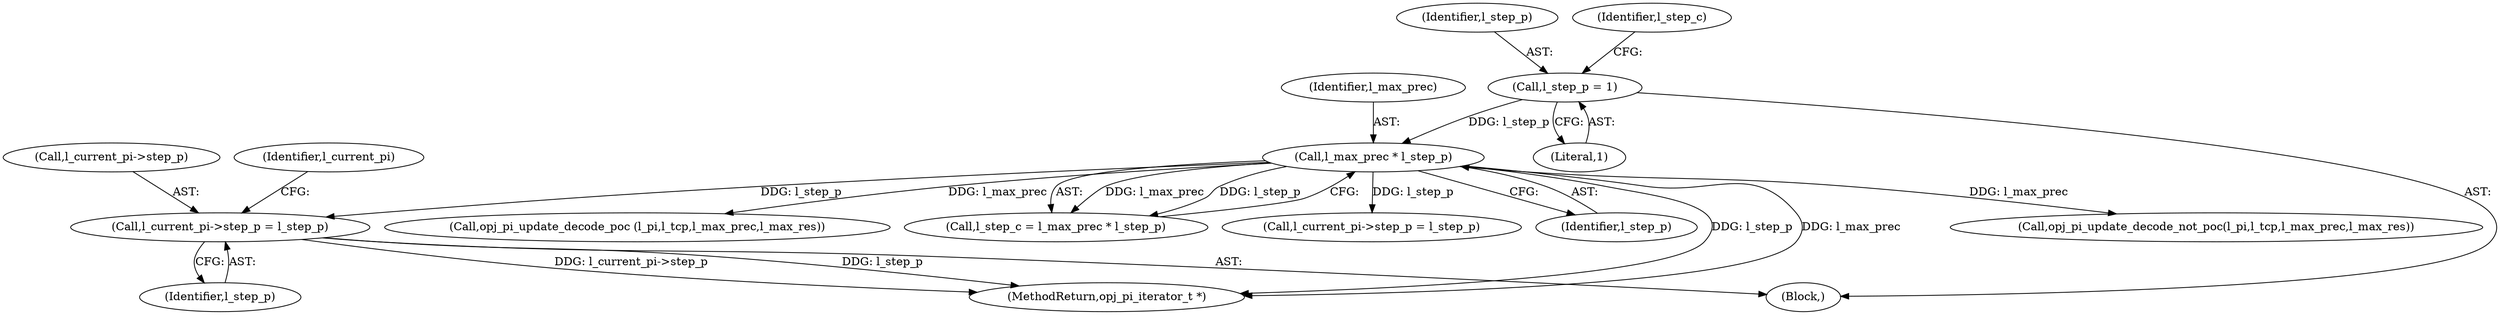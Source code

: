 digraph "0_openjpeg_ef01f18dfc6780b776d0674ed3e7415c6ef54d24@pointer" {
"1000418" [label="(Call,l_current_pi->step_p = l_step_p)"];
"1000316" [label="(Call,l_max_prec * l_step_p)"];
"1000311" [label="(Call,l_step_p = 1)"];
"1000127" [label="(Block,)"];
"1000312" [label="(Identifier,l_step_p)"];
"1000708" [label="(Call,opj_pi_update_decode_not_poc(l_pi,l_tcp,l_max_prec,l_max_res))"];
"1000419" [label="(Call,l_current_pi->step_p)"];
"1000425" [label="(Identifier,l_current_pi)"];
"1000422" [label="(Identifier,l_step_p)"];
"1000313" [label="(Literal,1)"];
"1000317" [label="(Identifier,l_max_prec)"];
"1000701" [label="(Call,opj_pi_update_decode_poc (l_pi,l_tcp,l_max_prec,l_max_res))"];
"1000314" [label="(Call,l_step_c = l_max_prec * l_step_p)"];
"1000315" [label="(Identifier,l_step_c)"];
"1000311" [label="(Call,l_step_p = 1)"];
"1000316" [label="(Call,l_max_prec * l_step_p)"];
"1000570" [label="(Call,l_current_pi->step_p = l_step_p)"];
"1000418" [label="(Call,l_current_pi->step_p = l_step_p)"];
"1000318" [label="(Identifier,l_step_p)"];
"1000715" [label="(MethodReturn,opj_pi_iterator_t *)"];
"1000418" -> "1000127"  [label="AST: "];
"1000418" -> "1000422"  [label="CFG: "];
"1000419" -> "1000418"  [label="AST: "];
"1000422" -> "1000418"  [label="AST: "];
"1000425" -> "1000418"  [label="CFG: "];
"1000418" -> "1000715"  [label="DDG: l_step_p"];
"1000418" -> "1000715"  [label="DDG: l_current_pi->step_p"];
"1000316" -> "1000418"  [label="DDG: l_step_p"];
"1000316" -> "1000314"  [label="AST: "];
"1000316" -> "1000318"  [label="CFG: "];
"1000317" -> "1000316"  [label="AST: "];
"1000318" -> "1000316"  [label="AST: "];
"1000314" -> "1000316"  [label="CFG: "];
"1000316" -> "1000715"  [label="DDG: l_step_p"];
"1000316" -> "1000715"  [label="DDG: l_max_prec"];
"1000316" -> "1000314"  [label="DDG: l_max_prec"];
"1000316" -> "1000314"  [label="DDG: l_step_p"];
"1000311" -> "1000316"  [label="DDG: l_step_p"];
"1000316" -> "1000570"  [label="DDG: l_step_p"];
"1000316" -> "1000701"  [label="DDG: l_max_prec"];
"1000316" -> "1000708"  [label="DDG: l_max_prec"];
"1000311" -> "1000127"  [label="AST: "];
"1000311" -> "1000313"  [label="CFG: "];
"1000312" -> "1000311"  [label="AST: "];
"1000313" -> "1000311"  [label="AST: "];
"1000315" -> "1000311"  [label="CFG: "];
}
